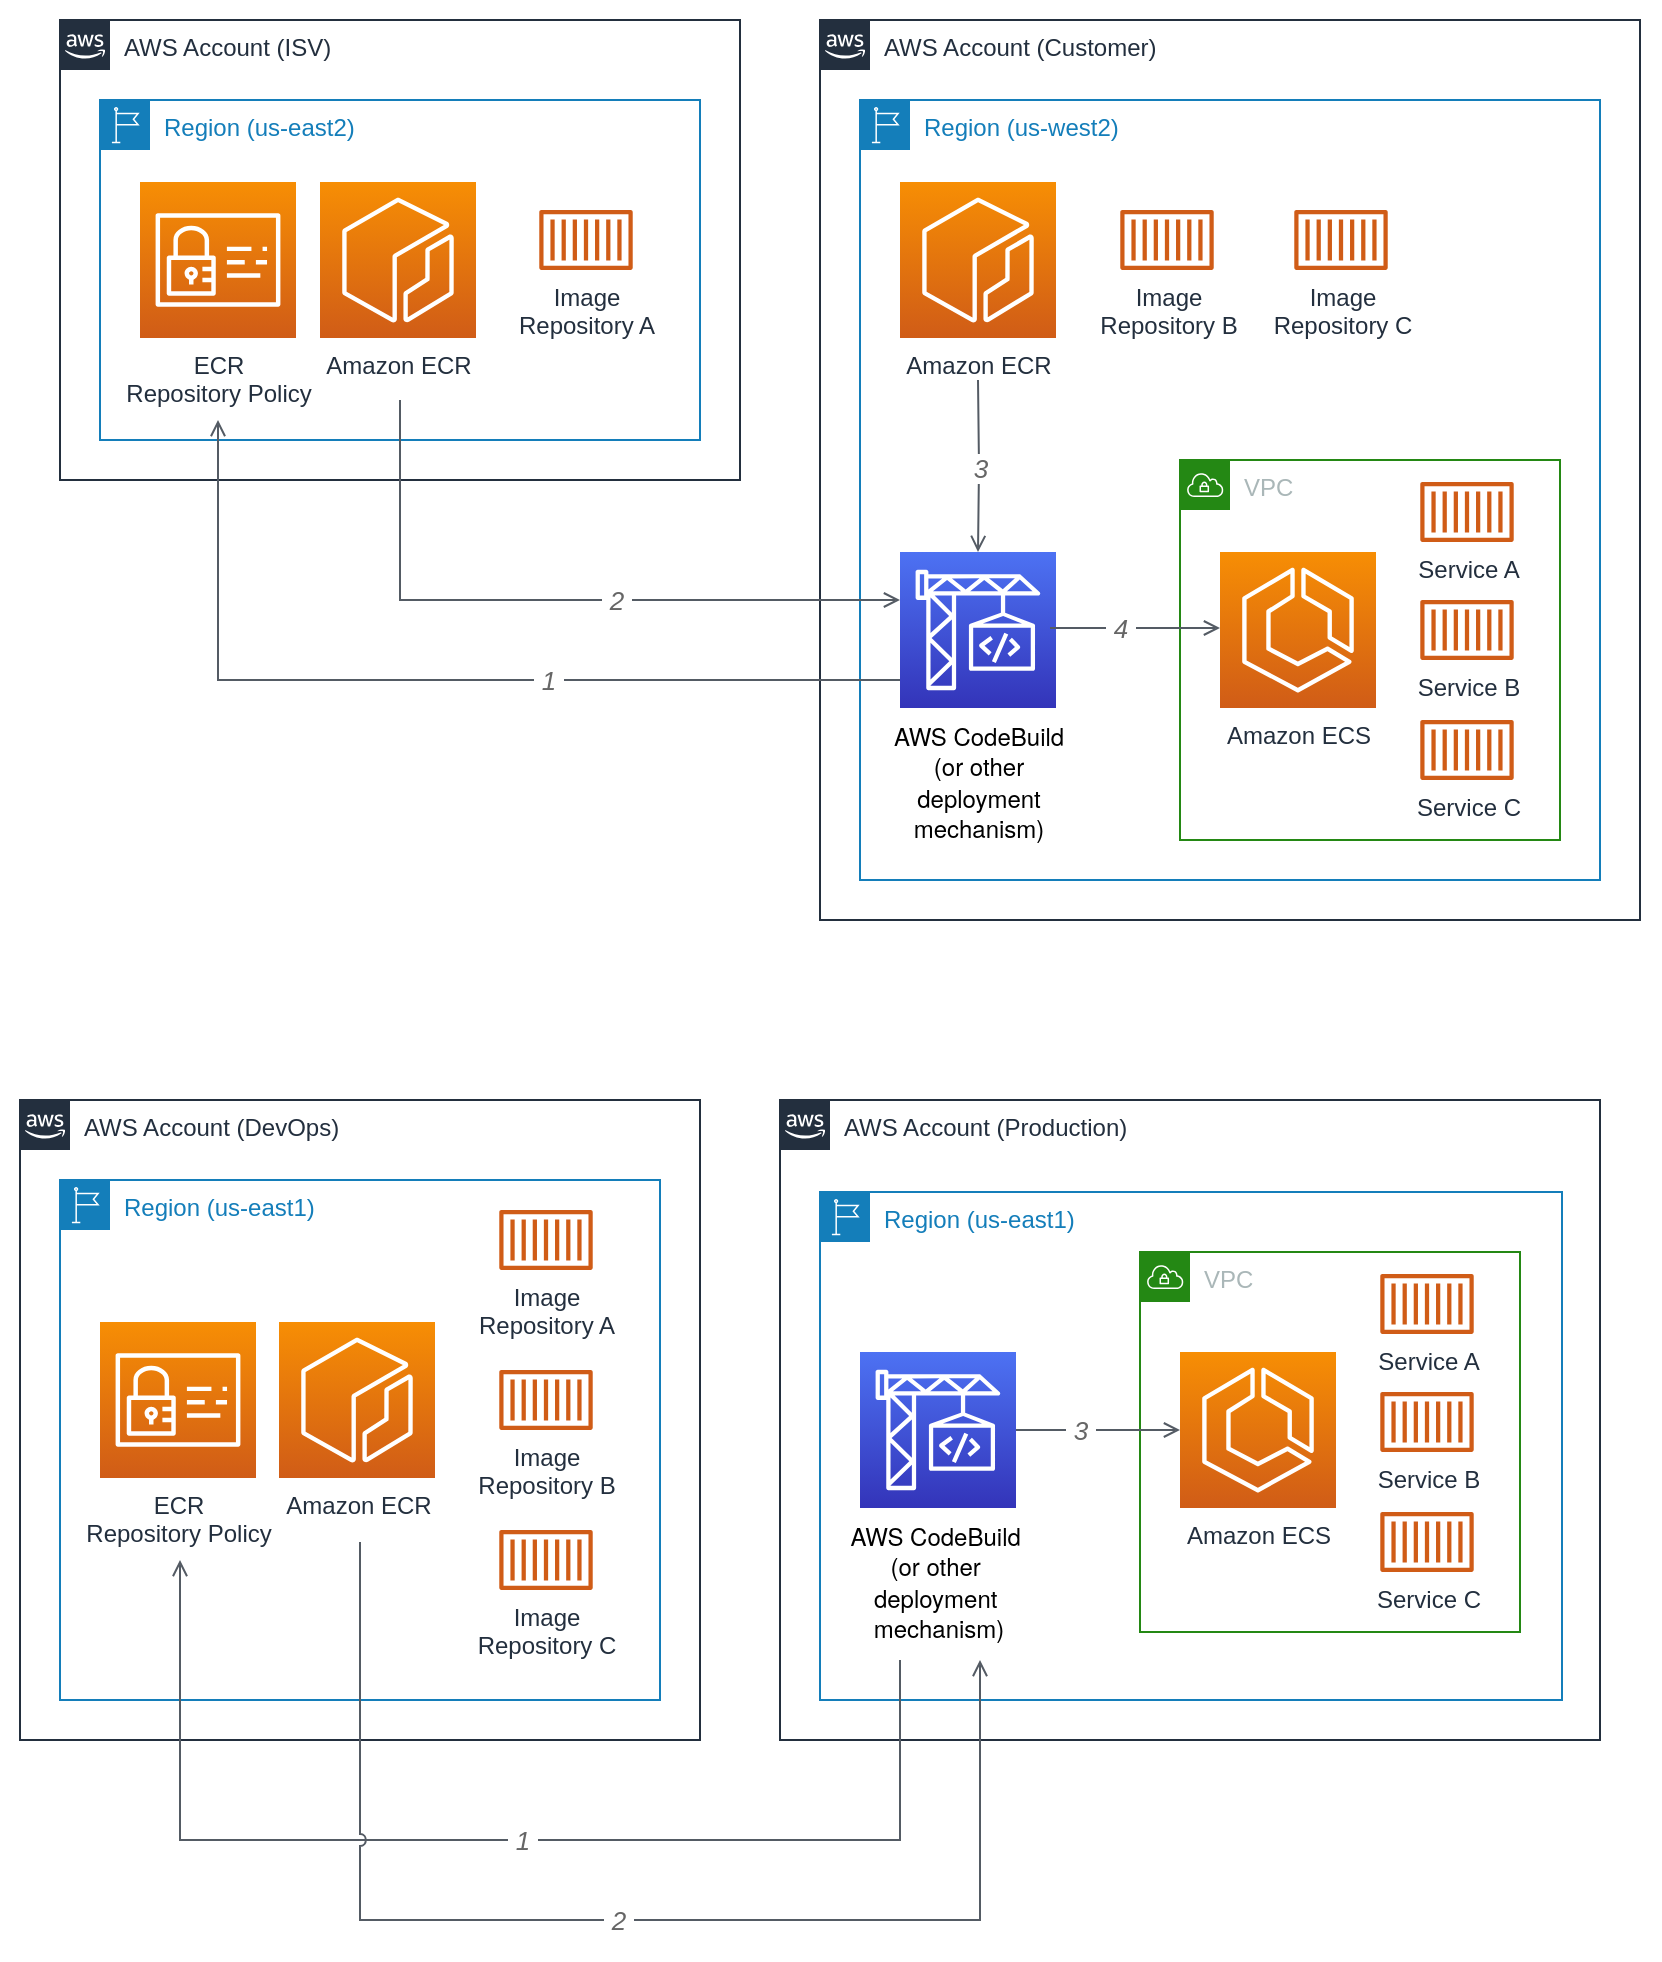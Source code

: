 <mxfile version="12.1.7" type="github" pages="1">
  <diagram id="R_3jS2ZoELMMdS4u4bHU" name="Page-1">
    <mxGraphModel dx="932" dy="560" grid="1" gridSize="10" guides="1" tooltips="1" connect="1" arrows="1" fold="1" page="1" pageScale="1" pageWidth="850" pageHeight="1100" math="0" shadow="0">
      <root>
        <mxCell id="0"/>
        <mxCell id="1" parent="0"/>
        <mxCell id="CuYU8UTOywDD641evy3M-4" value="" style="rounded=0;whiteSpace=wrap;html=1;strokeColor=none;" parent="1" vertex="1">
          <mxGeometry x="10" y="570" width="810" height="440" as="geometry"/>
        </mxCell>
        <mxCell id="CuYU8UTOywDD641evy3M-3" value="" style="rounded=0;whiteSpace=wrap;html=1;strokeColor=none;" parent="1" vertex="1">
          <mxGeometry x="30" y="30" width="810" height="470" as="geometry"/>
        </mxCell>
        <mxCell id="dBPFH3CyM3iplm8_HaV5-3" value="AWS Account (DevOps)" style="points=[[0,0],[0.25,0],[0.5,0],[0.75,0],[1,0],[1,0.25],[1,0.5],[1,0.75],[1,1],[0.75,1],[0.5,1],[0.25,1],[0,1],[0,0.75],[0,0.5],[0,0.25]];outlineConnect=0;gradientColor=none;html=1;whiteSpace=wrap;fontSize=12;fontStyle=0;shape=mxgraph.aws4.group;grIcon=mxgraph.aws4.group_aws_cloud_alt;strokeColor=#232F3E;fillColor=none;verticalAlign=top;align=left;spacingLeft=30;fontColor=#232F3E;dashed=0;" parent="1" vertex="1">
          <mxGeometry x="20" y="580" width="340" height="320" as="geometry"/>
        </mxCell>
        <mxCell id="FWOFpeMmau_UyYtUf4DY-1" value="Region (us-east1)" style="points=[[0,0],[0.25,0],[0.5,0],[0.75,0],[1,0],[1,0.25],[1,0.5],[1,0.75],[1,1],[0.75,1],[0.5,1],[0.25,1],[0,1],[0,0.75],[0,0.5],[0,0.25]];outlineConnect=0;gradientColor=none;html=1;whiteSpace=wrap;fontSize=12;fontStyle=0;shape=mxgraph.aws4.group;grIcon=mxgraph.aws4.group_region;strokeColor=#147EBA;fillColor=none;verticalAlign=top;align=left;spacingLeft=30;fontColor=#147EBA;dashed=0;" parent="1" vertex="1">
          <mxGeometry x="40" y="620" width="300" height="260" as="geometry"/>
        </mxCell>
        <mxCell id="dBPFH3CyM3iplm8_HaV5-1" value="AWS Account (Production)" style="points=[[0,0],[0.25,0],[0.5,0],[0.75,0],[1,0],[1,0.25],[1,0.5],[1,0.75],[1,1],[0.75,1],[0.5,1],[0.25,1],[0,1],[0,0.75],[0,0.5],[0,0.25]];outlineConnect=0;gradientColor=none;html=1;whiteSpace=wrap;fontSize=12;fontStyle=0;shape=mxgraph.aws4.group;grIcon=mxgraph.aws4.group_aws_cloud_alt;strokeColor=#232F3E;fillColor=none;verticalAlign=top;align=left;spacingLeft=30;fontColor=#232F3E;dashed=0;" parent="1" vertex="1">
          <mxGeometry x="400" y="580" width="410" height="320" as="geometry"/>
        </mxCell>
        <mxCell id="FWOFpeMmau_UyYtUf4DY-2" value="Region (us-east1)" style="points=[[0,0],[0.25,0],[0.5,0],[0.75,0],[1,0],[1,0.25],[1,0.5],[1,0.75],[1,1],[0.75,1],[0.5,1],[0.25,1],[0,1],[0,0.75],[0,0.5],[0,0.25]];outlineConnect=0;gradientColor=none;html=1;whiteSpace=wrap;fontSize=12;fontStyle=0;shape=mxgraph.aws4.group;grIcon=mxgraph.aws4.group_region;strokeColor=#147EBA;fillColor=none;verticalAlign=top;align=left;spacingLeft=30;fontColor=#147EBA;dashed=0;" parent="1" vertex="1">
          <mxGeometry x="420" y="626" width="371" height="254" as="geometry"/>
        </mxCell>
        <mxCell id="owTj0nQ-ClxknzkhUprJ-10" value="AWS Account (Customer)" style="points=[[0,0],[0.25,0],[0.5,0],[0.75,0],[1,0],[1,0.25],[1,0.5],[1,0.75],[1,1],[0.75,1],[0.5,1],[0.25,1],[0,1],[0,0.75],[0,0.5],[0,0.25]];outlineConnect=0;gradientColor=none;html=1;whiteSpace=wrap;fontSize=12;fontStyle=0;shape=mxgraph.aws4.group;grIcon=mxgraph.aws4.group_aws_cloud_alt;strokeColor=#232F3E;fillColor=none;verticalAlign=top;align=left;spacingLeft=30;fontColor=#232F3E;dashed=0;" parent="1" vertex="1">
          <mxGeometry x="420" y="40" width="410" height="450" as="geometry"/>
        </mxCell>
        <mxCell id="owTj0nQ-ClxknzkhUprJ-3" value="AWS Account (ISV)" style="points=[[0,0],[0.25,0],[0.5,0],[0.75,0],[1,0],[1,0.25],[1,0.5],[1,0.75],[1,1],[0.75,1],[0.5,1],[0.25,1],[0,1],[0,0.75],[0,0.5],[0,0.25]];outlineConnect=0;gradientColor=none;html=1;whiteSpace=wrap;fontSize=12;fontStyle=0;shape=mxgraph.aws4.group;grIcon=mxgraph.aws4.group_aws_cloud_alt;strokeColor=#232F3E;fillColor=none;verticalAlign=top;align=left;spacingLeft=30;fontColor=#232F3E;dashed=0;" parent="1" vertex="1">
          <mxGeometry x="40" y="40" width="340" height="230" as="geometry"/>
        </mxCell>
        <mxCell id="2xBf_S5dhK4KMrF_vTI4-1" value="Region (us-west2)" style="points=[[0,0],[0.25,0],[0.5,0],[0.75,0],[1,0],[1,0.25],[1,0.5],[1,0.75],[1,1],[0.75,1],[0.5,1],[0.25,1],[0,1],[0,0.75],[0,0.5],[0,0.25]];outlineConnect=0;gradientColor=none;html=1;whiteSpace=wrap;fontSize=12;fontStyle=0;shape=mxgraph.aws4.group;grIcon=mxgraph.aws4.group_region;strokeColor=#147EBA;fillColor=none;verticalAlign=top;align=left;spacingLeft=30;fontColor=#147EBA;dashed=0;" parent="1" vertex="1">
          <mxGeometry x="440" y="80" width="370" height="390" as="geometry"/>
        </mxCell>
        <mxCell id="2xBf_S5dhK4KMrF_vTI4-2" value="Region (us-east2)" style="points=[[0,0],[0.25,0],[0.5,0],[0.75,0],[1,0],[1,0.25],[1,0.5],[1,0.75],[1,1],[0.75,1],[0.5,1],[0.25,1],[0,1],[0,0.75],[0,0.5],[0,0.25]];outlineConnect=0;gradientColor=none;html=1;whiteSpace=wrap;fontSize=12;fontStyle=0;shape=mxgraph.aws4.group;grIcon=mxgraph.aws4.group_region;strokeColor=#147EBA;fillColor=none;verticalAlign=top;align=left;spacingLeft=30;fontColor=#147EBA;dashed=0;" parent="1" vertex="1">
          <mxGeometry x="60" y="80" width="300" height="170" as="geometry"/>
        </mxCell>
        <mxCell id="owTj0nQ-ClxknzkhUprJ-40" value="VPC" style="points=[[0,0],[0.25,0],[0.5,0],[0.75,0],[1,0],[1,0.25],[1,0.5],[1,0.75],[1,1],[0.75,1],[0.5,1],[0.25,1],[0,1],[0,0.75],[0,0.5],[0,0.25]];outlineConnect=0;gradientColor=none;html=1;whiteSpace=wrap;fontSize=12;fontStyle=0;shape=mxgraph.aws4.group;grIcon=mxgraph.aws4.group_vpc;strokeColor=#248814;fillColor=none;verticalAlign=top;align=left;spacingLeft=30;fontColor=#AAB7B8;dashed=0;" parent="1" vertex="1">
          <mxGeometry x="600" y="260" width="190" height="190" as="geometry"/>
        </mxCell>
        <mxCell id="owTj0nQ-ClxknzkhUprJ-9" value="Amazon ECR" style="outlineConnect=0;fontColor=#232F3E;gradientColor=#F78E04;gradientDirection=north;fillColor=#D05C17;strokeColor=#ffffff;dashed=0;verticalLabelPosition=bottom;verticalAlign=top;align=center;html=1;fontSize=12;fontStyle=0;aspect=fixed;shape=mxgraph.aws4.resourceIcon;resIcon=mxgraph.aws4.ecr;" parent="1" vertex="1">
          <mxGeometry x="170" y="121" width="78" height="78" as="geometry"/>
        </mxCell>
        <mxCell id="owTj0nQ-ClxknzkhUprJ-11" value="Amazon ECR" style="outlineConnect=0;fontColor=#232F3E;gradientColor=#F78E04;gradientDirection=north;fillColor=#D05C17;strokeColor=#ffffff;dashed=0;verticalLabelPosition=bottom;verticalAlign=top;align=center;html=1;fontSize=12;fontStyle=0;aspect=fixed;shape=mxgraph.aws4.resourceIcon;resIcon=mxgraph.aws4.ecr;" parent="1" vertex="1">
          <mxGeometry x="460" y="121" width="78" height="78" as="geometry"/>
        </mxCell>
        <mxCell id="owTj0nQ-ClxknzkhUprJ-25" value="&amp;nbsp;2&amp;nbsp;" style="edgeStyle=orthogonalEdgeStyle;rounded=0;orthogonalLoop=1;jettySize=auto;html=1;strokeColor=#545B64;endFill=0;endArrow=open;startArrow=none;fontSize=13;fontStyle=2;fontColor=#666666;" parent="1" target="owTj0nQ-ClxknzkhUprJ-22" edge="1">
          <mxGeometry x="0.185" relative="1" as="geometry">
            <mxPoint x="210" y="230" as="sourcePoint"/>
            <mxPoint x="230" y="420" as="targetPoint"/>
            <Array as="points">
              <mxPoint x="210" y="330"/>
            </Array>
            <mxPoint as="offset"/>
          </mxGeometry>
        </mxCell>
        <mxCell id="owTj0nQ-ClxknzkhUprJ-22" value="&lt;span style=&quot;color: rgb(0 , 0 , 0) ; font-family: &amp;#34;helveticaneue&amp;#34; ; white-space: normal&quot;&gt;AWS&amp;nbsp;&lt;/span&gt;&lt;span style=&quot;color: rgb(0 , 0 , 0) ; font-family: &amp;#34;helveticaneue&amp;#34; ; white-space: normal&quot;&gt;CodeBuild &lt;br&gt;(or other &lt;br&gt;deployment &lt;br&gt;mechanism)&lt;/span&gt;" style="outlineConnect=0;fontColor=#232F3E;gradientColor=#4D72F3;gradientDirection=north;fillColor=#3334B9;strokeColor=#ffffff;dashed=0;verticalLabelPosition=bottom;verticalAlign=top;align=center;html=1;fontSize=12;fontStyle=0;aspect=fixed;shape=mxgraph.aws4.resourceIcon;resIcon=mxgraph.aws4.codebuild;" parent="1" vertex="1">
          <mxGeometry x="460" y="306" width="78" height="78" as="geometry"/>
        </mxCell>
        <mxCell id="owTj0nQ-ClxknzkhUprJ-24" value="ECR &lt;br&gt;Repository Policy" style="outlineConnect=0;fontColor=#232F3E;gradientColor=#F78E04;gradientDirection=north;fillColor=#D05C17;strokeColor=#ffffff;dashed=0;verticalLabelPosition=bottom;verticalAlign=top;align=center;html=1;fontSize=12;fontStyle=0;aspect=fixed;shape=mxgraph.aws4.resourceIcon;resIcon=mxgraph.aws4.identity_and_access_management;" parent="1" vertex="1">
          <mxGeometry x="80" y="121" width="78" height="78" as="geometry"/>
        </mxCell>
        <mxCell id="owTj0nQ-ClxknzkhUprJ-33" value="&amp;nbsp;3&amp;nbsp;" style="edgeStyle=orthogonalEdgeStyle;rounded=0;orthogonalLoop=1;jettySize=auto;html=1;strokeColor=#545B64;endFill=0;endArrow=open;startArrow=none;fontSize=13;fontStyle=2;fontColor=#666666;" parent="1" target="owTj0nQ-ClxknzkhUprJ-22" edge="1">
          <mxGeometry relative="1" as="geometry">
            <mxPoint x="499" y="220" as="sourcePoint"/>
            <mxPoint x="499" y="300" as="targetPoint"/>
          </mxGeometry>
        </mxCell>
        <mxCell id="owTj0nQ-ClxknzkhUprJ-34" value="&lt;span style=&quot;font-size: 13px;&quot;&gt;&lt;span style=&quot;font-size: 13px;&quot;&gt;&amp;nbsp;4&amp;nbsp;&lt;/span&gt;&lt;/span&gt;" style="edgeStyle=orthogonalEdgeStyle;html=1;endArrow=open;elbow=vertical;startArrow=none;endFill=0;strokeColor=#545B64;rounded=0;fontSize=13;fontStyle=2;fontColor=#666666;" parent="1" edge="1">
          <mxGeometry x="-0.176" width="100" relative="1" as="geometry">
            <mxPoint x="535" y="344" as="sourcePoint"/>
            <mxPoint x="620" y="344" as="targetPoint"/>
            <Array as="points">
              <mxPoint x="570" y="344"/>
              <mxPoint x="570" y="344"/>
            </Array>
            <mxPoint as="offset"/>
          </mxGeometry>
        </mxCell>
        <mxCell id="owTj0nQ-ClxknzkhUprJ-38" value="Image&lt;br&gt;Repository B" style="outlineConnect=0;fontColor=#232F3E;gradientColor=none;fillColor=#D05C17;strokeColor=none;dashed=0;verticalLabelPosition=bottom;verticalAlign=top;align=center;html=1;fontSize=12;fontStyle=0;aspect=fixed;pointerEvents=1;shape=mxgraph.aws4.container_1;spacingBottom=0;" parent="1" vertex="1">
          <mxGeometry x="570" y="135" width="47" height="30" as="geometry"/>
        </mxCell>
        <mxCell id="owTj0nQ-ClxknzkhUprJ-41" value="Service A" style="outlineConnect=0;fontColor=#232F3E;gradientColor=none;fillColor=#D05C17;strokeColor=none;dashed=0;verticalLabelPosition=bottom;verticalAlign=top;align=center;html=1;fontSize=12;fontStyle=0;aspect=fixed;pointerEvents=1;shape=mxgraph.aws4.container_1;spacingBottom=0;" parent="1" vertex="1">
          <mxGeometry x="720" y="271" width="47" height="30" as="geometry"/>
        </mxCell>
        <mxCell id="owTj0nQ-ClxknzkhUprJ-42" value="Service B" style="outlineConnect=0;fontColor=#232F3E;gradientColor=none;fillColor=#D05C17;strokeColor=none;dashed=0;verticalLabelPosition=bottom;verticalAlign=top;align=center;html=1;fontSize=12;fontStyle=0;aspect=fixed;pointerEvents=1;shape=mxgraph.aws4.container_1;spacingBottom=0;" parent="1" vertex="1">
          <mxGeometry x="720" y="330" width="47" height="30" as="geometry"/>
        </mxCell>
        <mxCell id="owTj0nQ-ClxknzkhUprJ-43" value="Image&lt;br&gt;Repository A" style="outlineConnect=0;fontColor=#232F3E;gradientColor=none;fillColor=#D05C17;strokeColor=none;dashed=0;verticalLabelPosition=bottom;verticalAlign=top;align=center;html=1;fontSize=12;fontStyle=0;aspect=fixed;pointerEvents=1;shape=mxgraph.aws4.container_1;spacingBottom=0;" parent="1" vertex="1">
          <mxGeometry x="279.5" y="135" width="47" height="30" as="geometry"/>
        </mxCell>
        <mxCell id="owTj0nQ-ClxknzkhUprJ-46" style="edgeStyle=orthogonalEdgeStyle;rounded=0;orthogonalLoop=1;jettySize=auto;html=1;strokeColor=#545B64;endFill=0;endArrow=open;startArrow=none;fontSize=11;" parent="1" source="owTj0nQ-ClxknzkhUprJ-22" edge="1">
          <mxGeometry relative="1" as="geometry">
            <mxPoint x="450" y="320" as="sourcePoint"/>
            <mxPoint x="119" y="240" as="targetPoint"/>
            <Array as="points">
              <mxPoint x="119" y="370"/>
            </Array>
          </mxGeometry>
        </mxCell>
        <mxCell id="owTj0nQ-ClxknzkhUprJ-47" value="&amp;nbsp;1&amp;nbsp;" style="text;html=1;resizable=0;points=[];align=center;verticalAlign=middle;labelBackgroundColor=#ffffff;fontSize=13;fontStyle=2;fontColor=#666666;" parent="owTj0nQ-ClxknzkhUprJ-46" vertex="1" connectable="0">
          <mxGeometry x="-0.246" y="1" relative="1" as="geometry">
            <mxPoint x="1" y="-1" as="offset"/>
          </mxGeometry>
        </mxCell>
        <mxCell id="owTj0nQ-ClxknzkhUprJ-58" value="Image&lt;br&gt;Repository C" style="outlineConnect=0;fontColor=#232F3E;gradientColor=none;fillColor=#D05C17;strokeColor=none;dashed=0;verticalLabelPosition=bottom;verticalAlign=top;align=center;html=1;fontSize=12;fontStyle=0;aspect=fixed;pointerEvents=1;shape=mxgraph.aws4.container_1;spacingBottom=0;" parent="1" vertex="1">
          <mxGeometry x="657" y="135" width="47" height="30" as="geometry"/>
        </mxCell>
        <mxCell id="owTj0nQ-ClxknzkhUprJ-59" value="Service C" style="outlineConnect=0;fontColor=#232F3E;gradientColor=none;fillColor=#D05C17;strokeColor=none;dashed=0;verticalLabelPosition=bottom;verticalAlign=top;align=center;html=1;fontSize=12;fontStyle=0;aspect=fixed;pointerEvents=1;shape=mxgraph.aws4.container_1;spacingBottom=0;" parent="1" vertex="1">
          <mxGeometry x="720" y="390" width="47" height="30" as="geometry"/>
        </mxCell>
        <mxCell id="dBPFH3CyM3iplm8_HaV5-2" value="VPC" style="points=[[0,0],[0.25,0],[0.5,0],[0.75,0],[1,0],[1,0.25],[1,0.5],[1,0.75],[1,1],[0.75,1],[0.5,1],[0.25,1],[0,1],[0,0.75],[0,0.5],[0,0.25]];outlineConnect=0;gradientColor=none;html=1;whiteSpace=wrap;fontSize=12;fontStyle=0;shape=mxgraph.aws4.group;grIcon=mxgraph.aws4.group_vpc;strokeColor=#248814;fillColor=none;verticalAlign=top;align=left;spacingLeft=30;fontColor=#AAB7B8;dashed=0;" parent="1" vertex="1">
          <mxGeometry x="580" y="656" width="190" height="190" as="geometry"/>
        </mxCell>
        <mxCell id="dBPFH3CyM3iplm8_HaV5-8" value="&lt;span style=&quot;color: rgb(0 , 0 , 0) ; font-family: &amp;#34;helveticaneue&amp;#34; ; white-space: normal&quot;&gt;AWS&amp;nbsp;&lt;/span&gt;&lt;span style=&quot;color: rgb(0 , 0 , 0) ; font-family: &amp;#34;helveticaneue&amp;#34; ; white-space: normal&quot;&gt;CodeBuild&amp;nbsp;&lt;br&gt;(or other&amp;nbsp;&lt;br&gt;deployment&amp;nbsp;&lt;br&gt;mechanism)&lt;/span&gt;" style="outlineConnect=0;fontColor=#232F3E;gradientColor=#4D72F3;gradientDirection=north;fillColor=#3334B9;strokeColor=#ffffff;dashed=0;verticalLabelPosition=bottom;verticalAlign=top;align=center;html=1;fontSize=12;fontStyle=0;aspect=fixed;shape=mxgraph.aws4.resourceIcon;resIcon=mxgraph.aws4.codebuild;" parent="1" vertex="1">
          <mxGeometry x="440" y="706" width="78" height="78" as="geometry"/>
        </mxCell>
        <mxCell id="dBPFH3CyM3iplm8_HaV5-9" value="ECR&lt;br&gt;Repository&amp;nbsp;Policy" style="outlineConnect=0;fontColor=#232F3E;gradientColor=#F78E04;gradientDirection=north;fillColor=#D05C17;strokeColor=#ffffff;dashed=0;verticalLabelPosition=bottom;verticalAlign=top;align=center;html=1;fontSize=12;fontStyle=0;aspect=fixed;shape=mxgraph.aws4.resourceIcon;resIcon=mxgraph.aws4.identity_and_access_management;" parent="1" vertex="1">
          <mxGeometry x="60" y="691" width="78" height="78" as="geometry"/>
        </mxCell>
        <mxCell id="dBPFH3CyM3iplm8_HaV5-11" value="&lt;span style=&quot;font-size: 13px;&quot;&gt;&lt;span style=&quot;font-size: 13px;&quot;&gt;&amp;nbsp;3&amp;nbsp;&lt;/span&gt;&lt;/span&gt;" style="edgeStyle=orthogonalEdgeStyle;html=1;endArrow=open;elbow=vertical;startArrow=none;endFill=0;strokeColor=#545B64;rounded=0;fontColor=#666666;fontSize=13;fontStyle=2" parent="1" source="dBPFH3CyM3iplm8_HaV5-8" edge="1">
          <mxGeometry x="-0.22" width="100" relative="1" as="geometry">
            <mxPoint x="515" y="735" as="sourcePoint"/>
            <mxPoint x="600" y="745" as="targetPoint"/>
            <Array as="points">
              <mxPoint x="550" y="745"/>
              <mxPoint x="550" y="745"/>
            </Array>
            <mxPoint as="offset"/>
          </mxGeometry>
        </mxCell>
        <mxCell id="dBPFH3CyM3iplm8_HaV5-13" value="Service A" style="outlineConnect=0;fontColor=#232F3E;gradientColor=none;fillColor=#D05C17;strokeColor=none;dashed=0;verticalLabelPosition=bottom;verticalAlign=top;align=center;html=1;fontSize=12;fontStyle=0;aspect=fixed;pointerEvents=1;shape=mxgraph.aws4.container_1;spacingBottom=0;" parent="1" vertex="1">
          <mxGeometry x="700" y="667" width="47" height="30" as="geometry"/>
        </mxCell>
        <mxCell id="dBPFH3CyM3iplm8_HaV5-14" value="Service B" style="outlineConnect=0;fontColor=#232F3E;gradientColor=none;fillColor=#D05C17;strokeColor=none;dashed=0;verticalLabelPosition=bottom;verticalAlign=top;align=center;html=1;fontSize=12;fontStyle=0;aspect=fixed;pointerEvents=1;shape=mxgraph.aws4.container_1;spacingBottom=0;" parent="1" vertex="1">
          <mxGeometry x="700" y="726" width="47" height="30" as="geometry"/>
        </mxCell>
        <mxCell id="dBPFH3CyM3iplm8_HaV5-16" style="edgeStyle=orthogonalEdgeStyle;rounded=0;orthogonalLoop=1;jettySize=auto;html=1;strokeColor=#545B64;endFill=0;endArrow=open;startArrow=none;fontSize=11;" parent="1" edge="1">
          <mxGeometry relative="1" as="geometry">
            <mxPoint x="460" y="860" as="sourcePoint"/>
            <mxPoint x="100" y="810" as="targetPoint"/>
            <Array as="points">
              <mxPoint x="460" y="950"/>
              <mxPoint x="100" y="950"/>
              <mxPoint x="100" y="810"/>
            </Array>
          </mxGeometry>
        </mxCell>
        <mxCell id="dBPFH3CyM3iplm8_HaV5-17" value="&amp;nbsp;1&amp;nbsp;" style="text;html=1;resizable=0;points=[];align=center;verticalAlign=middle;labelBackgroundColor=#ffffff;fontSize=13;fontStyle=2;fontColor=#666666;" parent="dBPFH3CyM3iplm8_HaV5-16" vertex="1" connectable="0">
          <mxGeometry x="-0.246" y="1" relative="1" as="geometry">
            <mxPoint x="-57" y="-1" as="offset"/>
          </mxGeometry>
        </mxCell>
        <mxCell id="dBPFH3CyM3iplm8_HaV5-21" value="Service C" style="outlineConnect=0;fontColor=#232F3E;gradientColor=none;fillColor=#D05C17;strokeColor=none;dashed=0;verticalLabelPosition=bottom;verticalAlign=top;align=center;html=1;fontSize=12;fontStyle=0;aspect=fixed;pointerEvents=1;shape=mxgraph.aws4.container_1;spacingBottom=0;" parent="1" vertex="1">
          <mxGeometry x="700" y="786" width="47" height="30" as="geometry"/>
        </mxCell>
        <mxCell id="dBPFH3CyM3iplm8_HaV5-22" value="Amazon ECR" style="outlineConnect=0;fontColor=#232F3E;gradientColor=#F78E04;gradientDirection=north;fillColor=#D05C17;strokeColor=#ffffff;dashed=0;verticalLabelPosition=bottom;verticalAlign=top;align=center;html=1;fontSize=12;fontStyle=0;aspect=fixed;shape=mxgraph.aws4.resourceIcon;resIcon=mxgraph.aws4.ecr;" parent="1" vertex="1">
          <mxGeometry x="149.5" y="691" width="78" height="78" as="geometry"/>
        </mxCell>
        <mxCell id="dBPFH3CyM3iplm8_HaV5-23" value="Image&lt;br&gt;Repository A" style="outlineConnect=0;fontColor=#232F3E;gradientColor=none;fillColor=#D05C17;strokeColor=none;dashed=0;verticalLabelPosition=bottom;verticalAlign=top;align=center;html=1;fontSize=12;fontStyle=0;aspect=fixed;pointerEvents=1;shape=mxgraph.aws4.container_1;spacingBottom=0;" parent="1" vertex="1">
          <mxGeometry x="259.5" y="635" width="47" height="30" as="geometry"/>
        </mxCell>
        <mxCell id="dBPFH3CyM3iplm8_HaV5-24" value="Image&lt;br&gt;Repository B" style="outlineConnect=0;fontColor=#232F3E;gradientColor=none;fillColor=#D05C17;strokeColor=none;dashed=0;verticalLabelPosition=bottom;verticalAlign=top;align=center;html=1;fontSize=12;fontStyle=0;aspect=fixed;pointerEvents=1;shape=mxgraph.aws4.container_1;spacingBottom=0;" parent="1" vertex="1">
          <mxGeometry x="259.5" y="715" width="47" height="30" as="geometry"/>
        </mxCell>
        <mxCell id="dBPFH3CyM3iplm8_HaV5-25" value="Image&lt;br&gt;Repository C" style="outlineConnect=0;fontColor=#232F3E;gradientColor=none;fillColor=#D05C17;strokeColor=none;dashed=0;verticalLabelPosition=bottom;verticalAlign=top;align=center;html=1;fontSize=12;fontStyle=0;aspect=fixed;pointerEvents=1;shape=mxgraph.aws4.container_1;spacingBottom=0;" parent="1" vertex="1">
          <mxGeometry x="259.5" y="795" width="47" height="30" as="geometry"/>
        </mxCell>
        <mxCell id="dBPFH3CyM3iplm8_HaV5-7" value="&amp;nbsp;2&amp;nbsp;" style="edgeStyle=orthogonalEdgeStyle;rounded=0;orthogonalLoop=1;jettySize=auto;html=1;strokeColor=#545B64;endFill=0;endArrow=open;startArrow=none;fontSize=13;jumpStyle=arc;fontStyle=2;fontColor=#666666;" parent="1" edge="1">
          <mxGeometry x="0.01" relative="1" as="geometry">
            <mxPoint x="190" y="801" as="sourcePoint"/>
            <mxPoint x="500" y="860" as="targetPoint"/>
            <Array as="points">
              <mxPoint x="190" y="801"/>
              <mxPoint x="190" y="990"/>
              <mxPoint x="500" y="990"/>
            </Array>
            <mxPoint as="offset"/>
          </mxGeometry>
        </mxCell>
        <mxCell id="CuYU8UTOywDD641evy3M-1" value="Amazon ECS" style="outlineConnect=0;fontColor=#232F3E;gradientColor=#F78E04;gradientDirection=north;fillColor=#D05C17;strokeColor=#ffffff;dashed=0;verticalLabelPosition=bottom;verticalAlign=top;align=center;html=1;fontSize=12;fontStyle=0;aspect=fixed;shape=mxgraph.aws4.resourceIcon;resIcon=mxgraph.aws4.ecs;" parent="1" vertex="1">
          <mxGeometry x="620" y="306" width="78" height="78" as="geometry"/>
        </mxCell>
        <mxCell id="CuYU8UTOywDD641evy3M-2" value="Amazon ECS" style="outlineConnect=0;fontColor=#232F3E;gradientColor=#F78E04;gradientDirection=north;fillColor=#D05C17;strokeColor=#ffffff;dashed=0;verticalLabelPosition=bottom;verticalAlign=top;align=center;html=1;fontSize=12;fontStyle=0;aspect=fixed;shape=mxgraph.aws4.resourceIcon;resIcon=mxgraph.aws4.ecs;" parent="1" vertex="1">
          <mxGeometry x="600" y="706" width="78" height="78" as="geometry"/>
        </mxCell>
      </root>
    </mxGraphModel>
  </diagram>
</mxfile>
